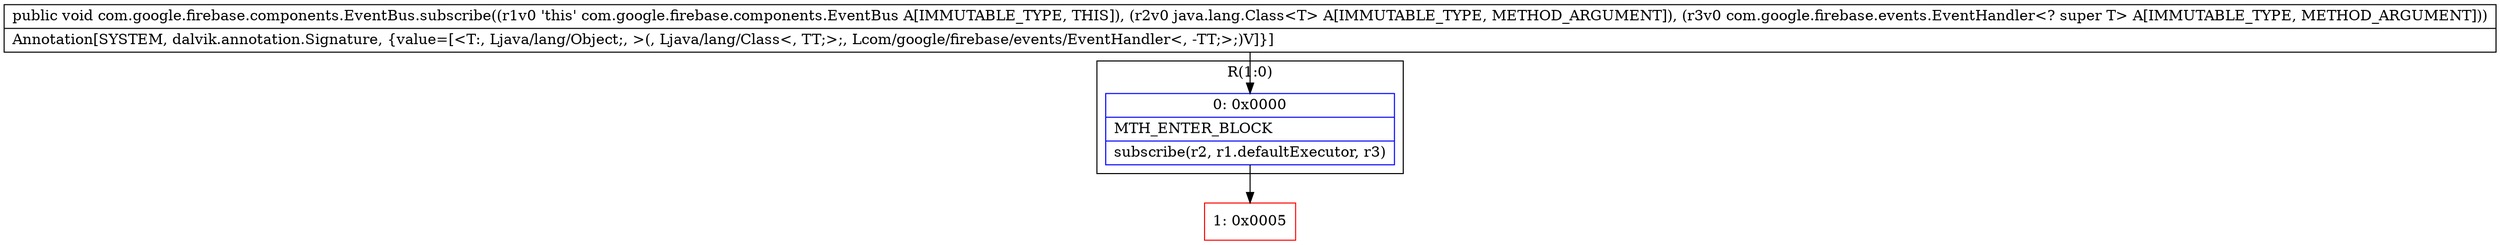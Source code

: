 digraph "CFG forcom.google.firebase.components.EventBus.subscribe(Ljava\/lang\/Class;Lcom\/google\/firebase\/events\/EventHandler;)V" {
subgraph cluster_Region_475240087 {
label = "R(1:0)";
node [shape=record,color=blue];
Node_0 [shape=record,label="{0\:\ 0x0000|MTH_ENTER_BLOCK\l|subscribe(r2, r1.defaultExecutor, r3)\l}"];
}
Node_1 [shape=record,color=red,label="{1\:\ 0x0005}"];
MethodNode[shape=record,label="{public void com.google.firebase.components.EventBus.subscribe((r1v0 'this' com.google.firebase.components.EventBus A[IMMUTABLE_TYPE, THIS]), (r2v0 java.lang.Class\<T\> A[IMMUTABLE_TYPE, METHOD_ARGUMENT]), (r3v0 com.google.firebase.events.EventHandler\<? super T\> A[IMMUTABLE_TYPE, METHOD_ARGUMENT]))  | Annotation[SYSTEM, dalvik.annotation.Signature, \{value=[\<T:, Ljava\/lang\/Object;, \>(, Ljava\/lang\/Class\<, TT;\>;, Lcom\/google\/firebase\/events\/EventHandler\<, \-TT;\>;)V]\}]\l}"];
MethodNode -> Node_0;
Node_0 -> Node_1;
}

